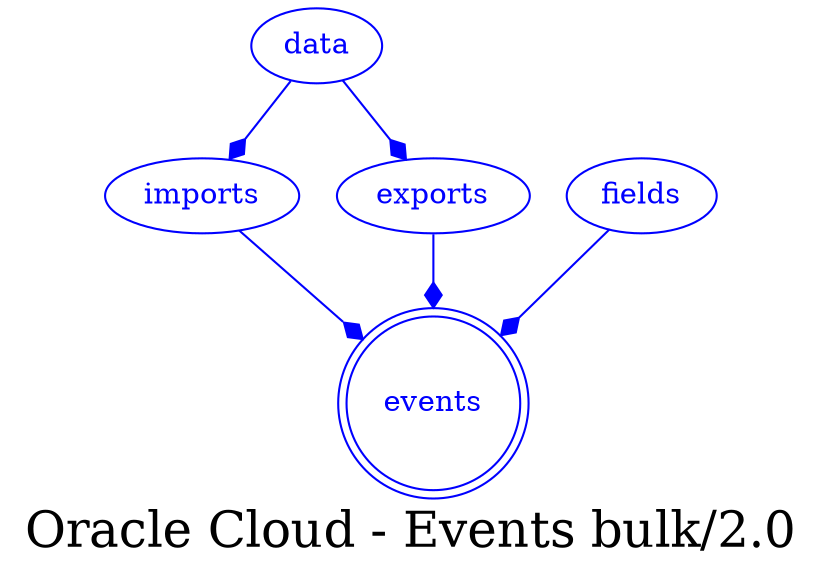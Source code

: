 digraph LexiconGraph {
graph[label="Oracle Cloud - Events bulk/2.0", fontsize=24]
splines=true
"events" [color=blue, fontcolor=blue, shape=doublecircle]
"imports" -> "events" [color=blue, fontcolor=blue, arrowhead=diamond, arrowtail=none]
"imports" [color=blue, fontcolor=blue, shape=ellipse]
"exports" -> "events" [color=blue, fontcolor=blue, arrowhead=diamond, arrowtail=none]
"exports" [color=blue, fontcolor=blue, shape=ellipse]
"fields" -> "events" [color=blue, fontcolor=blue, arrowhead=diamond, arrowtail=none]
"fields" [color=blue, fontcolor=blue, shape=ellipse]
"data" -> "imports" [color=blue, fontcolor=blue, arrowhead=diamond, arrowtail=none]
"data" [color=blue, fontcolor=blue, shape=ellipse]
"data" -> "exports" [color=blue, fontcolor=blue, arrowhead=diamond, arrowtail=none]
}
